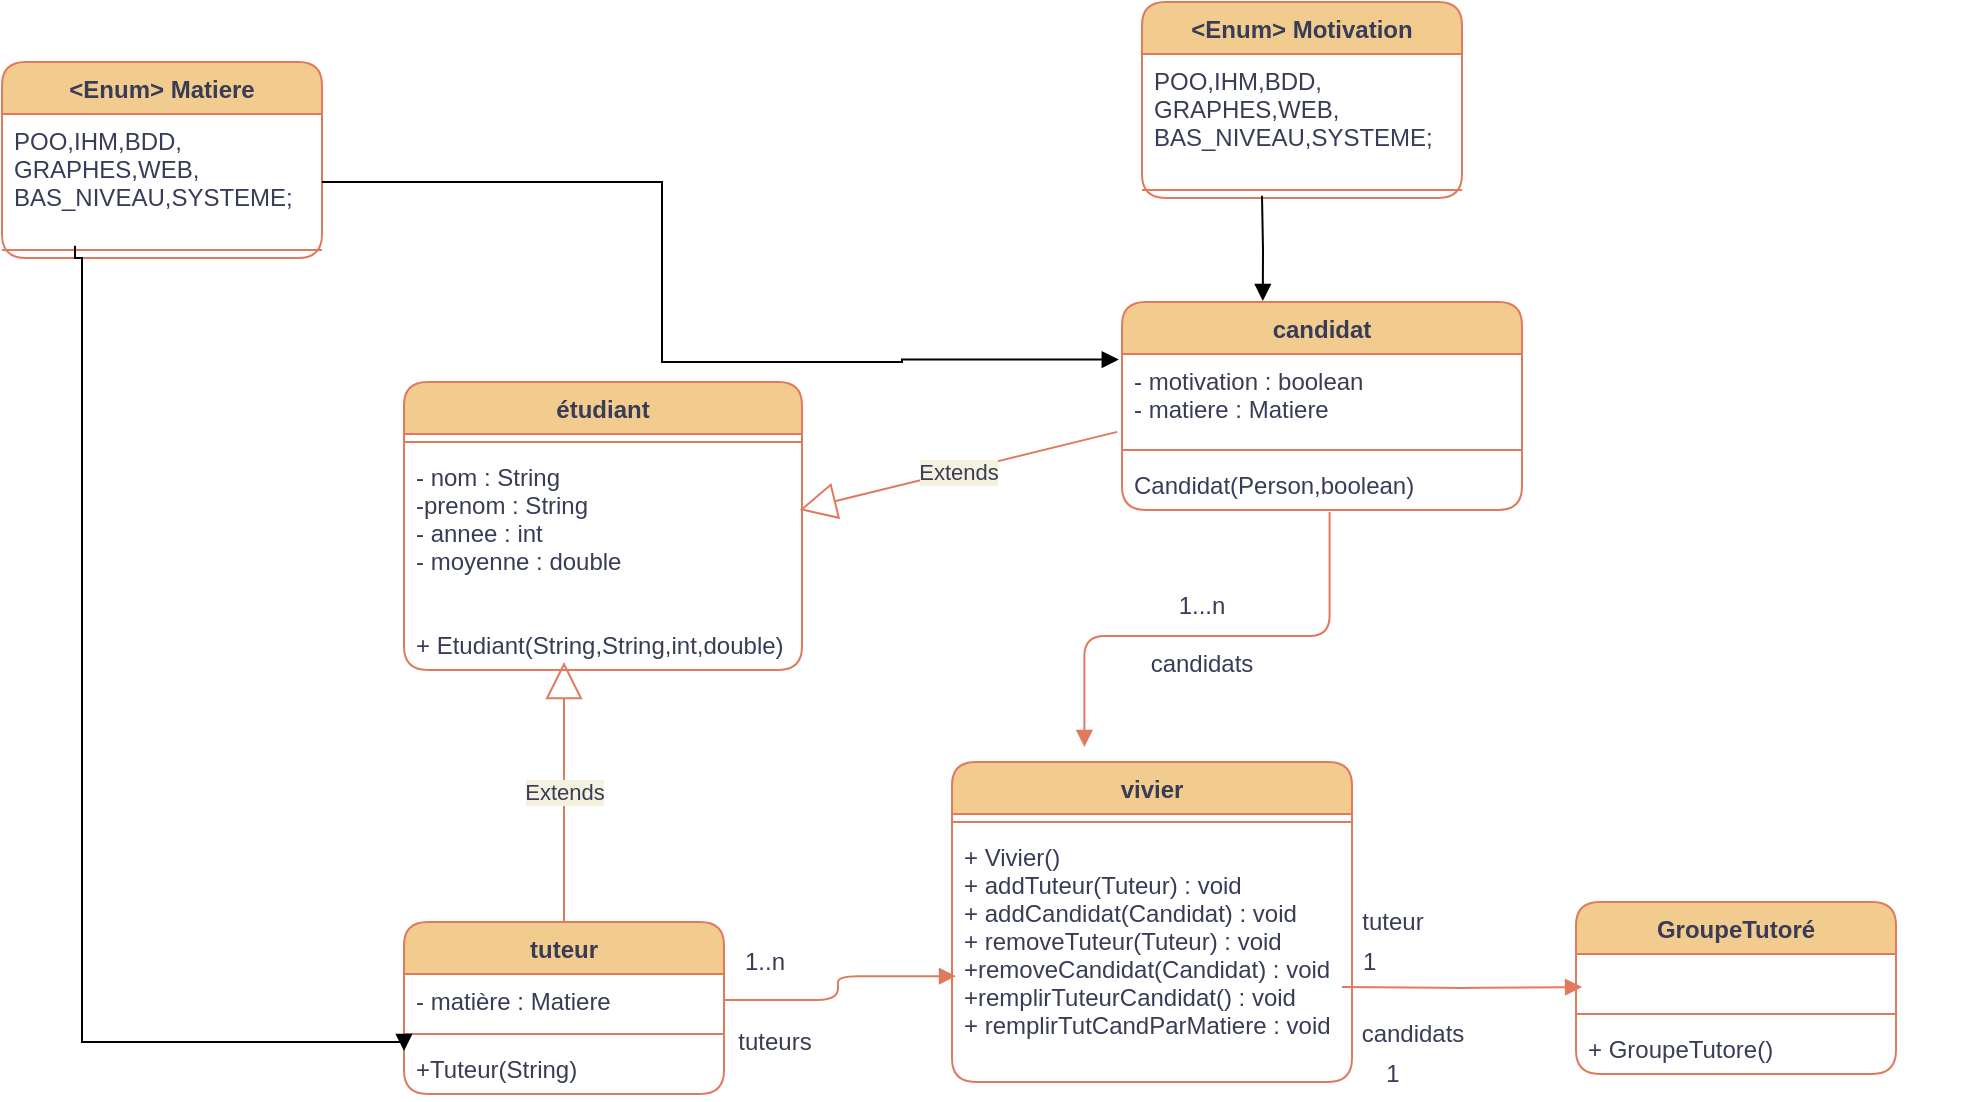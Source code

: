 <mxfile version="17.2.4" type="device"><diagram id="C5RBs43oDa-KdzZeNtuy" name="Page-1"><mxGraphModel dx="2247" dy="1881" grid="1" gridSize="10" guides="1" tooltips="1" connect="1" arrows="1" fold="1" page="1" pageScale="1" pageWidth="827" pageHeight="1169" background="#FFFFFF" math="0" shadow="0"><root><mxCell id="WIyWlLk6GJQsqaUBKTNV-0"/><mxCell id="WIyWlLk6GJQsqaUBKTNV-1" parent="WIyWlLk6GJQsqaUBKTNV-0"/><mxCell id="4dWYHKKGIPX5g9a4xcyX-4" value="étudiant" style="swimlane;fontStyle=1;align=center;verticalAlign=top;childLayout=stackLayout;horizontal=1;startSize=26;horizontalStack=0;resizeParent=1;resizeParentMax=0;resizeLast=0;collapsible=1;marginBottom=0;rounded=1;fillColor=#F2CC8F;strokeColor=#E07A5F;fontColor=#393C56;" parent="WIyWlLk6GJQsqaUBKTNV-1" vertex="1"><mxGeometry x="81" y="70" width="199" height="144" as="geometry"/></mxCell><mxCell id="4dWYHKKGIPX5g9a4xcyX-6" value="" style="line;strokeWidth=1;fillColor=none;align=left;verticalAlign=middle;spacingTop=-1;spacingLeft=3;spacingRight=3;rotatable=0;labelPosition=right;points=[];portConstraint=eastwest;rounded=1;labelBackgroundColor=#F4F1DE;strokeColor=#E07A5F;fontColor=#393C56;" parent="4dWYHKKGIPX5g9a4xcyX-4" vertex="1"><mxGeometry y="26" width="199" height="8" as="geometry"/></mxCell><mxCell id="4dWYHKKGIPX5g9a4xcyX-5" value="- nom : String&#10;-prenom : String&#10;- annee : int&#10;- moyenne : double&#10;" style="text;strokeColor=none;fillColor=none;align=left;verticalAlign=top;spacingLeft=4;spacingRight=4;overflow=hidden;rotatable=0;points=[[0,0.5],[1,0.5]];portConstraint=eastwest;rounded=1;fontColor=#393C56;" parent="4dWYHKKGIPX5g9a4xcyX-4" vertex="1"><mxGeometry y="34" width="199" height="84" as="geometry"/></mxCell><mxCell id="4dWYHKKGIPX5g9a4xcyX-7" value="+ Etudiant(String,String,int,double)" style="text;strokeColor=none;fillColor=none;align=left;verticalAlign=top;spacingLeft=4;spacingRight=4;overflow=hidden;rotatable=0;points=[[0,0.5],[1,0.5]];portConstraint=eastwest;rounded=1;fontColor=#393C56;" parent="4dWYHKKGIPX5g9a4xcyX-4" vertex="1"><mxGeometry y="118" width="199" height="26" as="geometry"/></mxCell><mxCell id="4dWYHKKGIPX5g9a4xcyX-12" value="tuteur" style="swimlane;fontStyle=1;align=center;verticalAlign=top;childLayout=stackLayout;horizontal=1;startSize=26;horizontalStack=0;resizeParent=1;resizeParentMax=0;resizeLast=0;collapsible=1;marginBottom=0;rounded=1;fillColor=#F2CC8F;strokeColor=#E07A5F;fontColor=#393C56;" parent="WIyWlLk6GJQsqaUBKTNV-1" vertex="1"><mxGeometry x="81" y="340" width="160" height="86" as="geometry"/></mxCell><mxCell id="4dWYHKKGIPX5g9a4xcyX-13" value="- matière : Matiere" style="text;strokeColor=none;fillColor=none;align=left;verticalAlign=top;spacingLeft=4;spacingRight=4;overflow=hidden;rotatable=0;points=[[0,0.5],[1,0.5]];portConstraint=eastwest;rounded=1;fontColor=#393C56;" parent="4dWYHKKGIPX5g9a4xcyX-12" vertex="1"><mxGeometry y="26" width="160" height="26" as="geometry"/></mxCell><mxCell id="4dWYHKKGIPX5g9a4xcyX-14" value="" style="line;strokeWidth=1;fillColor=none;align=left;verticalAlign=middle;spacingTop=-1;spacingLeft=3;spacingRight=3;rotatable=0;labelPosition=right;points=[];portConstraint=eastwest;rounded=1;labelBackgroundColor=#F4F1DE;strokeColor=#E07A5F;fontColor=#393C56;" parent="4dWYHKKGIPX5g9a4xcyX-12" vertex="1"><mxGeometry y="52" width="160" height="8" as="geometry"/></mxCell><mxCell id="4dWYHKKGIPX5g9a4xcyX-15" value="+Tuteur(String)" style="text;strokeColor=none;fillColor=none;align=left;verticalAlign=top;spacingLeft=4;spacingRight=4;overflow=hidden;rotatable=0;points=[[0,0.5],[1,0.5]];portConstraint=eastwest;rounded=1;fontColor=#393C56;" parent="4dWYHKKGIPX5g9a4xcyX-12" vertex="1"><mxGeometry y="60" width="160" height="26" as="geometry"/></mxCell><mxCell id="4dWYHKKGIPX5g9a4xcyX-24" value="vivier" style="swimlane;fontStyle=1;align=center;verticalAlign=top;childLayout=stackLayout;horizontal=1;startSize=26;horizontalStack=0;resizeParent=1;resizeParentMax=0;resizeLast=0;collapsible=1;marginBottom=0;rounded=1;fillColor=#F2CC8F;strokeColor=#E07A5F;fontColor=#393C56;" parent="WIyWlLk6GJQsqaUBKTNV-1" vertex="1"><mxGeometry x="355" y="260" width="200" height="160" as="geometry"/></mxCell><mxCell id="4dWYHKKGIPX5g9a4xcyX-26" value="" style="line;strokeWidth=1;fillColor=none;align=left;verticalAlign=middle;spacingTop=-1;spacingLeft=3;spacingRight=3;rotatable=0;labelPosition=right;points=[];portConstraint=eastwest;rounded=1;labelBackgroundColor=#F4F1DE;strokeColor=#E07A5F;fontColor=#393C56;" parent="4dWYHKKGIPX5g9a4xcyX-24" vertex="1"><mxGeometry y="26" width="200" height="8" as="geometry"/></mxCell><mxCell id="4dWYHKKGIPX5g9a4xcyX-27" value="+ Vivier()&#10;+ addTuteur(Tuteur) : void&#10;+ addCandidat(Candidat) : void&#10;+ removeTuteur(Tuteur) : void&#10;+removeCandidat(Candidat) : void&#10;+remplirTuteurCandidat() : void&#10;+ remplirTutCandParMatiere : void" style="text;strokeColor=none;fillColor=none;align=left;verticalAlign=top;spacingLeft=4;spacingRight=4;overflow=hidden;rotatable=0;points=[[0,0.5],[1,0.5]];portConstraint=eastwest;rounded=1;fontColor=#393C56;" parent="4dWYHKKGIPX5g9a4xcyX-24" vertex="1"><mxGeometry y="34" width="200" height="126" as="geometry"/></mxCell><mxCell id="4dWYHKKGIPX5g9a4xcyX-30" value="Extends" style="endArrow=block;endSize=16;endFill=0;html=1;rounded=1;exitX=0.5;exitY=0;exitDx=0;exitDy=0;entryX=0.402;entryY=0.846;entryDx=0;entryDy=0;entryPerimeter=0;labelBackgroundColor=#F4F1DE;strokeColor=#E07A5F;fontColor=#393C56;" parent="WIyWlLk6GJQsqaUBKTNV-1" source="4dWYHKKGIPX5g9a4xcyX-12" target="4dWYHKKGIPX5g9a4xcyX-7" edge="1"><mxGeometry width="160" relative="1" as="geometry"><mxPoint x="330" y="280" as="sourcePoint"/><mxPoint x="260" y="250" as="targetPoint"/></mxGeometry></mxCell><mxCell id="4dWYHKKGIPX5g9a4xcyX-29" value="1...n&lt;br&gt;&lt;br&gt;candidats" style="text;html=1;strokeColor=none;fillColor=none;align=center;verticalAlign=middle;whiteSpace=wrap;rounded=1;fontColor=#393C56;" parent="WIyWlLk6GJQsqaUBKTNV-1" vertex="1"><mxGeometry x="450" y="170" width="60" height="52" as="geometry"/></mxCell><mxCell id="4dWYHKKGIPX5g9a4xcyX-38" value="" style="endArrow=block;endFill=1;html=1;edgeStyle=orthogonalEdgeStyle;align=left;verticalAlign=top;rounded=1;startArrow=none;exitX=1;exitY=0.5;exitDx=0;exitDy=0;entryX=0.01;entryY=0.58;entryDx=0;entryDy=0;entryPerimeter=0;labelBackgroundColor=#F4F1DE;strokeColor=#E07A5F;fontColor=#393C56;" parent="WIyWlLk6GJQsqaUBKTNV-1" source="4dWYHKKGIPX5g9a4xcyX-13" target="4dWYHKKGIPX5g9a4xcyX-27" edge="1"><mxGeometry x="-1" relative="1" as="geometry"><mxPoint x="300" y="350" as="sourcePoint"/><mxPoint x="390" y="379.01" as="targetPoint"/></mxGeometry></mxCell><mxCell id="4dWYHKKGIPX5g9a4xcyX-40" value="1..n" style="text;html=1;align=center;verticalAlign=middle;resizable=0;points=[];autosize=1;strokeColor=none;fillColor=none;rounded=1;fontColor=#393C56;" parent="WIyWlLk6GJQsqaUBKTNV-1" vertex="1"><mxGeometry x="241" y="350" width="40" height="20" as="geometry"/></mxCell><mxCell id="4dWYHKKGIPX5g9a4xcyX-46" value="tuteurs" style="text;html=1;align=center;verticalAlign=middle;resizable=0;points=[];autosize=1;strokeColor=none;fillColor=none;rounded=1;fontColor=#393C56;" parent="WIyWlLk6GJQsqaUBKTNV-1" vertex="1"><mxGeometry x="241" y="390" width="50" height="20" as="geometry"/></mxCell><mxCell id="4dWYHKKGIPX5g9a4xcyX-55" value="GroupeTutoré" style="swimlane;fontStyle=1;align=center;verticalAlign=top;childLayout=stackLayout;horizontal=1;startSize=26;horizontalStack=0;resizeParent=1;resizeParentMax=0;resizeLast=0;collapsible=1;marginBottom=0;rounded=1;fillColor=#F2CC8F;strokeColor=#E07A5F;fontColor=#393C56;" parent="WIyWlLk6GJQsqaUBKTNV-1" vertex="1"><mxGeometry x="667" y="330" width="160" height="86" as="geometry"/></mxCell><mxCell id="4dWYHKKGIPX5g9a4xcyX-56" value="&#10;" style="text;strokeColor=none;fillColor=none;align=left;verticalAlign=top;spacingLeft=4;spacingRight=4;overflow=hidden;rotatable=0;points=[[0,0.5],[1,0.5]];portConstraint=eastwest;rounded=1;fontColor=#393C56;" parent="4dWYHKKGIPX5g9a4xcyX-55" vertex="1"><mxGeometry y="26" width="160" height="26" as="geometry"/></mxCell><mxCell id="4dWYHKKGIPX5g9a4xcyX-57" value="" style="line;strokeWidth=1;fillColor=none;align=left;verticalAlign=middle;spacingTop=-1;spacingLeft=3;spacingRight=3;rotatable=0;labelPosition=right;points=[];portConstraint=eastwest;rounded=1;labelBackgroundColor=#F4F1DE;strokeColor=#E07A5F;fontColor=#393C56;" parent="4dWYHKKGIPX5g9a4xcyX-55" vertex="1"><mxGeometry y="52" width="160" height="8" as="geometry"/></mxCell><mxCell id="4dWYHKKGIPX5g9a4xcyX-58" value="+ GroupeTutore()" style="text;strokeColor=none;fillColor=none;align=left;verticalAlign=top;spacingLeft=4;spacingRight=4;overflow=hidden;rotatable=0;points=[[0,0.5],[1,0.5]];portConstraint=eastwest;rounded=1;fontColor=#393C56;" parent="4dWYHKKGIPX5g9a4xcyX-55" vertex="1"><mxGeometry y="60" width="160" height="26" as="geometry"/></mxCell><mxCell id="4dWYHKKGIPX5g9a4xcyX-59" value="candidat&#10;" style="swimlane;fontStyle=1;align=center;verticalAlign=top;childLayout=stackLayout;horizontal=1;startSize=26;horizontalStack=0;resizeParent=1;resizeParentMax=0;resizeLast=0;collapsible=1;marginBottom=0;rounded=1;fillColor=#F2CC8F;strokeColor=#E07A5F;fontColor=#393C56;" parent="WIyWlLk6GJQsqaUBKTNV-1" vertex="1"><mxGeometry x="440" y="30" width="200" height="104" as="geometry"/></mxCell><mxCell id="4dWYHKKGIPX5g9a4xcyX-60" value="- motivation : boolean&#10;- matiere : Matiere" style="text;strokeColor=none;fillColor=none;align=left;verticalAlign=top;spacingLeft=4;spacingRight=4;overflow=hidden;rotatable=0;points=[[0,0.5],[1,0.5]];portConstraint=eastwest;rounded=1;fontColor=#393C56;" parent="4dWYHKKGIPX5g9a4xcyX-59" vertex="1"><mxGeometry y="26" width="200" height="44" as="geometry"/></mxCell><mxCell id="4dWYHKKGIPX5g9a4xcyX-61" value="" style="line;strokeWidth=1;fillColor=none;align=left;verticalAlign=middle;spacingTop=-1;spacingLeft=3;spacingRight=3;rotatable=0;labelPosition=right;points=[];portConstraint=eastwest;rounded=1;labelBackgroundColor=#F4F1DE;strokeColor=#E07A5F;fontColor=#393C56;" parent="4dWYHKKGIPX5g9a4xcyX-59" vertex="1"><mxGeometry y="70" width="200" height="8" as="geometry"/></mxCell><mxCell id="4dWYHKKGIPX5g9a4xcyX-62" value="Candidat(Person,boolean)" style="text;strokeColor=none;fillColor=none;align=left;verticalAlign=top;spacingLeft=4;spacingRight=4;overflow=hidden;rotatable=0;points=[[0,0.5],[1,0.5]];portConstraint=eastwest;rounded=1;fontColor=#393C56;" parent="4dWYHKKGIPX5g9a4xcyX-59" vertex="1"><mxGeometry y="78" width="200" height="26" as="geometry"/></mxCell><mxCell id="4dWYHKKGIPX5g9a4xcyX-63" value="Extends" style="endArrow=block;endSize=16;endFill=0;html=1;rounded=1;entryX=0.994;entryY=0.357;entryDx=0;entryDy=0;entryPerimeter=0;exitX=-0.012;exitY=0.885;exitDx=0;exitDy=0;exitPerimeter=0;labelBackgroundColor=#F4F1DE;strokeColor=#E07A5F;fontColor=#393C56;" parent="WIyWlLk6GJQsqaUBKTNV-1" source="4dWYHKKGIPX5g9a4xcyX-60" target="4dWYHKKGIPX5g9a4xcyX-5" edge="1"><mxGeometry width="160" relative="1" as="geometry"><mxPoint x="350" y="126" as="sourcePoint"/><mxPoint x="240" y="130" as="targetPoint"/></mxGeometry></mxCell><mxCell id="4dWYHKKGIPX5g9a4xcyX-64" value="" style="endArrow=block;endFill=1;html=1;edgeStyle=orthogonalEdgeStyle;align=left;verticalAlign=top;rounded=1;exitX=0.519;exitY=1.038;exitDx=0;exitDy=0;exitPerimeter=0;entryX=0.331;entryY=-0.047;entryDx=0;entryDy=0;entryPerimeter=0;labelBackgroundColor=#F4F1DE;strokeColor=#E07A5F;fontColor=#393C56;" parent="WIyWlLk6GJQsqaUBKTNV-1" source="4dWYHKKGIPX5g9a4xcyX-62" target="4dWYHKKGIPX5g9a4xcyX-24" edge="1"><mxGeometry x="0.561" y="37" relative="1" as="geometry"><mxPoint x="330" y="280" as="sourcePoint"/><mxPoint x="443" y="220" as="targetPoint"/><mxPoint as="offset"/></mxGeometry></mxCell><mxCell id="4dWYHKKGIPX5g9a4xcyX-75" value="" style="endArrow=block;endFill=1;html=1;edgeStyle=orthogonalEdgeStyle;align=left;verticalAlign=top;rounded=1;entryX=0.019;entryY=0.635;entryDx=0;entryDy=0;entryPerimeter=0;labelBackgroundColor=#F4F1DE;strokeColor=#E07A5F;fontColor=#393C56;" parent="WIyWlLk6GJQsqaUBKTNV-1" target="4dWYHKKGIPX5g9a4xcyX-56" edge="1"><mxGeometry x="-0.667" y="-17" relative="1" as="geometry"><mxPoint x="550" y="372.5" as="sourcePoint"/><mxPoint x="660" y="372.5" as="targetPoint"/><mxPoint as="offset"/></mxGeometry></mxCell><mxCell id="4dWYHKKGIPX5g9a4xcyX-79" value="1&amp;nbsp;" style="text;html=1;align=center;verticalAlign=middle;resizable=0;points=[];autosize=1;strokeColor=none;fillColor=none;rounded=1;fontColor=#393C56;" parent="WIyWlLk6GJQsqaUBKTNV-1" vertex="1"><mxGeometry x="550" y="350" width="30" height="20" as="geometry"/></mxCell><mxCell id="4dWYHKKGIPX5g9a4xcyX-80" value="tuteur" style="text;html=1;align=center;verticalAlign=middle;resizable=0;points=[];autosize=1;strokeColor=none;fillColor=none;rounded=1;fontColor=#393C56;" parent="WIyWlLk6GJQsqaUBKTNV-1" vertex="1"><mxGeometry x="550" y="330" width="50" height="20" as="geometry"/></mxCell><mxCell id="4dWYHKKGIPX5g9a4xcyX-81" value="1" style="text;html=1;align=center;verticalAlign=middle;resizable=0;points=[];autosize=1;strokeColor=none;fillColor=none;rounded=1;fontColor=#393C56;" parent="WIyWlLk6GJQsqaUBKTNV-1" vertex="1"><mxGeometry x="565" y="406" width="20" height="20" as="geometry"/></mxCell><mxCell id="4dWYHKKGIPX5g9a4xcyX-82" value="candidats" style="text;html=1;align=center;verticalAlign=middle;resizable=0;points=[];autosize=1;strokeColor=none;fillColor=none;rounded=1;fontColor=#393C56;" parent="WIyWlLk6GJQsqaUBKTNV-1" vertex="1"><mxGeometry x="550" y="386" width="70" height="20" as="geometry"/></mxCell><mxCell id="IO_ZmLmfEMK2AbpCLlRE-3" value="&#10;" style="text;strokeColor=none;fillColor=none;align=left;verticalAlign=top;spacingLeft=4;spacingRight=4;overflow=hidden;rotatable=0;points=[[0,0.5],[1,0.5]];portConstraint=eastwest;rounded=1;fontColor=#393C56;" parent="WIyWlLk6GJQsqaUBKTNV-1" vertex="1"><mxGeometry x="670" y="234" width="200" height="26" as="geometry"/></mxCell><mxCell id="40csOOR_qq5iDGL53UCe-1" value="&lt;Enum&gt; Matiere" style="swimlane;fontStyle=1;align=center;verticalAlign=top;childLayout=stackLayout;horizontal=1;startSize=26;horizontalStack=0;resizeParent=1;resizeParentMax=0;resizeLast=0;collapsible=1;marginBottom=0;rounded=1;fillColor=#F2CC8F;strokeColor=#E07A5F;fontColor=#393C56;" vertex="1" parent="WIyWlLk6GJQsqaUBKTNV-1"><mxGeometry x="-120" y="-90" width="160" height="98" as="geometry"/></mxCell><mxCell id="40csOOR_qq5iDGL53UCe-2" value="POO,IHM,BDD,&#10;GRAPHES,WEB,&#10;BAS_NIVEAU,SYSTEME;" style="text;strokeColor=none;fillColor=none;align=left;verticalAlign=top;spacingLeft=4;spacingRight=4;overflow=hidden;rotatable=0;points=[[0,0.5],[1,0.5]];portConstraint=eastwest;rounded=1;fontColor=#393C56;" vertex="1" parent="40csOOR_qq5iDGL53UCe-1"><mxGeometry y="26" width="160" height="64" as="geometry"/></mxCell><mxCell id="40csOOR_qq5iDGL53UCe-3" value="" style="line;strokeWidth=1;fillColor=none;align=left;verticalAlign=middle;spacingTop=-1;spacingLeft=3;spacingRight=3;rotatable=0;labelPosition=right;points=[];portConstraint=eastwest;rounded=1;labelBackgroundColor=#F4F1DE;strokeColor=#E07A5F;fontColor=#393C56;" vertex="1" parent="40csOOR_qq5iDGL53UCe-1"><mxGeometry y="90" width="160" height="8" as="geometry"/></mxCell><mxCell id="40csOOR_qq5iDGL53UCe-5" value="&lt;Enum&gt; Motivation" style="swimlane;fontStyle=1;align=center;verticalAlign=top;childLayout=stackLayout;horizontal=1;startSize=26;horizontalStack=0;resizeParent=1;resizeParentMax=0;resizeLast=0;collapsible=1;marginBottom=0;rounded=1;fillColor=#F2CC8F;strokeColor=#E07A5F;fontColor=#393C56;" vertex="1" parent="WIyWlLk6GJQsqaUBKTNV-1"><mxGeometry x="450" y="-120" width="160" height="98" as="geometry"/></mxCell><mxCell id="40csOOR_qq5iDGL53UCe-6" value="POO,IHM,BDD,&#10;GRAPHES,WEB,&#10;BAS_NIVEAU,SYSTEME;" style="text;strokeColor=none;fillColor=none;align=left;verticalAlign=top;spacingLeft=4;spacingRight=4;overflow=hidden;rotatable=0;points=[[0,0.5],[1,0.5]];portConstraint=eastwest;rounded=1;fontColor=#393C56;" vertex="1" parent="40csOOR_qq5iDGL53UCe-5"><mxGeometry y="26" width="160" height="64" as="geometry"/></mxCell><mxCell id="40csOOR_qq5iDGL53UCe-13" value="" style="endArrow=block;endFill=1;html=1;edgeStyle=orthogonalEdgeStyle;align=left;verticalAlign=top;rounded=0;entryX=0.352;entryY=-0.005;entryDx=0;entryDy=0;entryPerimeter=0;" edge="1" parent="40csOOR_qq5iDGL53UCe-5" target="4dWYHKKGIPX5g9a4xcyX-59"><mxGeometry x="-1" relative="1" as="geometry"><mxPoint x="60" y="96.89" as="sourcePoint"/><mxPoint x="220" y="96.89" as="targetPoint"/></mxGeometry></mxCell><mxCell id="40csOOR_qq5iDGL53UCe-7" value="" style="line;strokeWidth=1;fillColor=none;align=left;verticalAlign=middle;spacingTop=-1;spacingLeft=3;spacingRight=3;rotatable=0;labelPosition=right;points=[];portConstraint=eastwest;rounded=1;labelBackgroundColor=#F4F1DE;strokeColor=#E07A5F;fontColor=#393C56;" vertex="1" parent="40csOOR_qq5iDGL53UCe-5"><mxGeometry y="90" width="160" height="8" as="geometry"/></mxCell><mxCell id="40csOOR_qq5iDGL53UCe-9" value="" style="endArrow=block;endFill=1;html=1;edgeStyle=orthogonalEdgeStyle;align=left;verticalAlign=top;rounded=0;entryX=0;entryY=0.75;entryDx=0;entryDy=0;exitX=0.228;exitY=0.236;exitDx=0;exitDy=0;exitPerimeter=0;" edge="1" parent="WIyWlLk6GJQsqaUBKTNV-1" source="40csOOR_qq5iDGL53UCe-3" target="4dWYHKKGIPX5g9a4xcyX-12"><mxGeometry x="-1" relative="1" as="geometry"><mxPoint x="-50" y="40" as="sourcePoint"/><mxPoint x="-60" y="400" as="targetPoint"/><Array as="points"><mxPoint x="-83" y="8"/><mxPoint x="-80" y="8"/><mxPoint x="-80" y="400"/><mxPoint x="81" y="400"/></Array></mxGeometry></mxCell><mxCell id="40csOOR_qq5iDGL53UCe-11" value="" style="endArrow=block;endFill=1;html=1;edgeStyle=orthogonalEdgeStyle;align=left;verticalAlign=top;rounded=0;entryX=-0.008;entryY=0.063;entryDx=0;entryDy=0;entryPerimeter=0;" edge="1" parent="WIyWlLk6GJQsqaUBKTNV-1" target="4dWYHKKGIPX5g9a4xcyX-60"><mxGeometry x="-1" relative="1" as="geometry"><mxPoint x="40" y="-30" as="sourcePoint"/><mxPoint x="330" y="70" as="targetPoint"/><Array as="points"><mxPoint x="210" y="-30"/><mxPoint x="210" y="60"/><mxPoint x="330" y="60"/><mxPoint x="330" y="59"/></Array></mxGeometry></mxCell></root></mxGraphModel></diagram></mxfile>